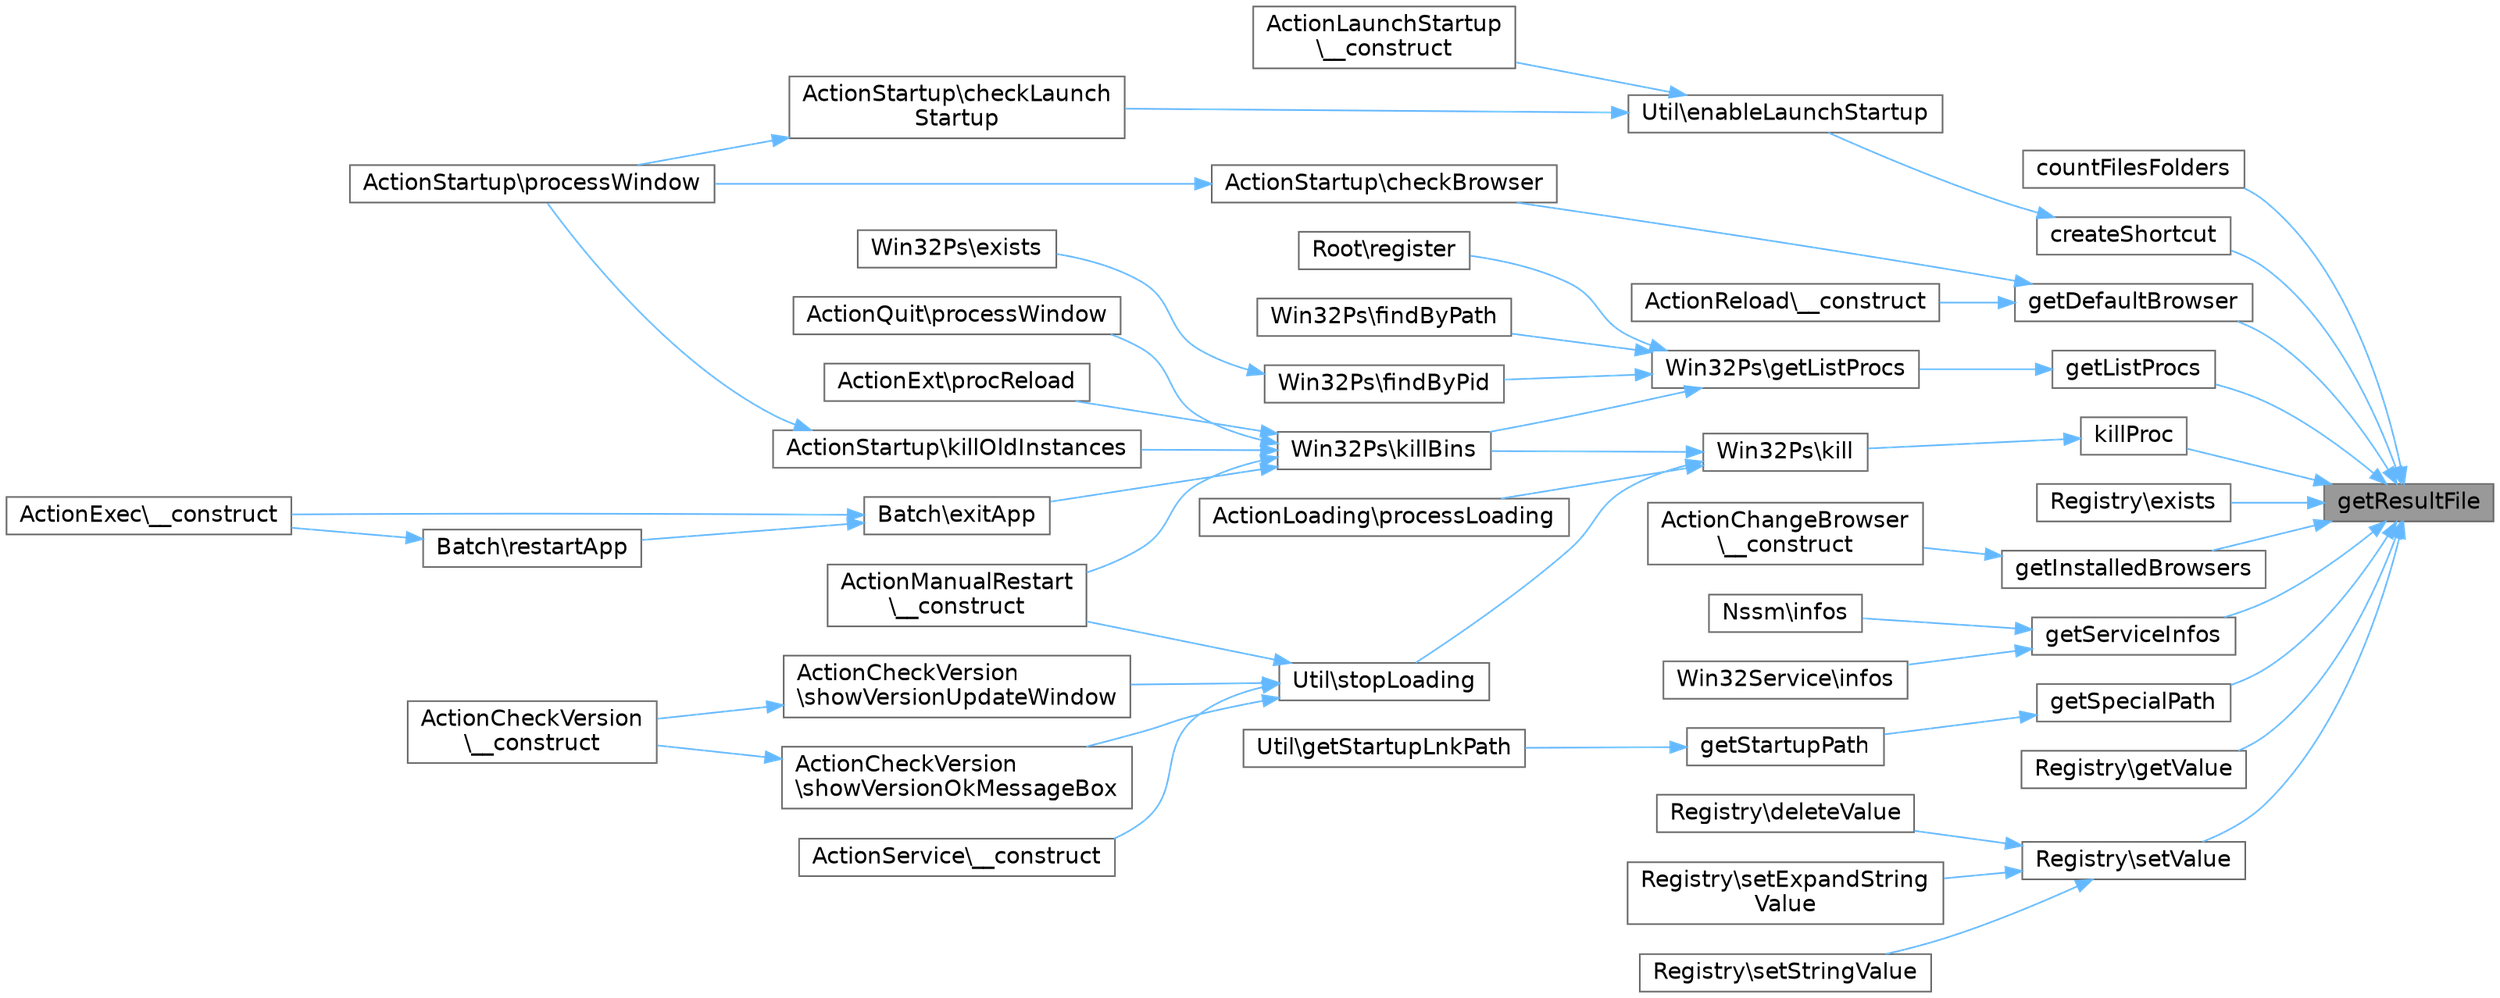 digraph "getResultFile"
{
 // LATEX_PDF_SIZE
  bgcolor="transparent";
  edge [fontname=Helvetica,fontsize=14,labelfontname=Helvetica,labelfontsize=14];
  node [fontname=Helvetica,fontsize=14,shape=box,height=0.2,width=0.4];
  rankdir="RL";
  Node1 [id="Node000001",label="getResultFile",height=0.2,width=0.4,color="gray40", fillcolor="grey60", style="filled", fontcolor="black",tooltip=" "];
  Node1 -> Node2 [id="edge1_Node000001_Node000002",dir="back",color="steelblue1",style="solid",tooltip=" "];
  Node2 [id="Node000002",label="countFilesFolders",height=0.2,width=0.4,color="grey40", fillcolor="white", style="filled",URL="$dd/de9/classVbs.html#a881ab318419acf17f1e26dab1de1a19d",tooltip=" "];
  Node1 -> Node3 [id="edge2_Node000001_Node000003",dir="back",color="steelblue1",style="solid",tooltip=" "];
  Node3 [id="Node000003",label="createShortcut",height=0.2,width=0.4,color="grey40", fillcolor="white", style="filled",URL="$dd/de9/classVbs.html#a486b0eb0eacdd2766e62e969b77b7b9d",tooltip=" "];
  Node3 -> Node4 [id="edge3_Node000003_Node000004",dir="back",color="steelblue1",style="solid",tooltip=" "];
  Node4 [id="Node000004",label="Util\\enableLaunchStartup",height=0.2,width=0.4,color="grey40", fillcolor="white", style="filled",URL="$d6/de4/classUtil.html#ae90194df3cda9bb5b62fe1cc24079532",tooltip=" "];
  Node4 -> Node5 [id="edge4_Node000004_Node000005",dir="back",color="steelblue1",style="solid",tooltip=" "];
  Node5 [id="Node000005",label="ActionLaunchStartup\l\\__construct",height=0.2,width=0.4,color="grey40", fillcolor="white", style="filled",URL="$d7/d5e/classActionLaunchStartup.html#a57b60b4976a2c5d1e40f2d11aa72aa7d",tooltip=" "];
  Node4 -> Node6 [id="edge5_Node000004_Node000006",dir="back",color="steelblue1",style="solid",tooltip=" "];
  Node6 [id="Node000006",label="ActionStartup\\checkLaunch\lStartup",height=0.2,width=0.4,color="grey40", fillcolor="white", style="filled",URL="$d1/db8/classActionStartup.html#a5652a1ec804fed601e8cf549b2de23cc",tooltip=" "];
  Node6 -> Node7 [id="edge6_Node000006_Node000007",dir="back",color="steelblue1",style="solid",tooltip=" "];
  Node7 [id="Node000007",label="ActionStartup\\processWindow",height=0.2,width=0.4,color="grey40", fillcolor="white", style="filled",URL="$d1/db8/classActionStartup.html#adba450ef82fe3ce72172fb9ab22588cb",tooltip=" "];
  Node1 -> Node8 [id="edge7_Node000001_Node000008",dir="back",color="steelblue1",style="solid",tooltip=" "];
  Node8 [id="Node000008",label="Registry\\exists",height=0.2,width=0.4,color="grey40", fillcolor="white", style="filled",URL="$db/d0d/classRegistry.html#ad6ffdf4f654f0b6f71b723d16b3cb849",tooltip=" "];
  Node1 -> Node9 [id="edge8_Node000001_Node000009",dir="back",color="steelblue1",style="solid",tooltip=" "];
  Node9 [id="Node000009",label="getDefaultBrowser",height=0.2,width=0.4,color="grey40", fillcolor="white", style="filled",URL="$dd/de9/classVbs.html#a3cd75e2b339fe9e96ab0bd481a35d612",tooltip=" "];
  Node9 -> Node10 [id="edge9_Node000009_Node000010",dir="back",color="steelblue1",style="solid",tooltip=" "];
  Node10 [id="Node000010",label="ActionReload\\__construct",height=0.2,width=0.4,color="grey40", fillcolor="white", style="filled",URL="$dd/dea/classActionReload.html#a57b60b4976a2c5d1e40f2d11aa72aa7d",tooltip=" "];
  Node9 -> Node11 [id="edge10_Node000009_Node000011",dir="back",color="steelblue1",style="solid",tooltip=" "];
  Node11 [id="Node000011",label="ActionStartup\\checkBrowser",height=0.2,width=0.4,color="grey40", fillcolor="white", style="filled",URL="$d1/db8/classActionStartup.html#a6a5c03370acd06bebff5a21e28ce9faf",tooltip=" "];
  Node11 -> Node7 [id="edge11_Node000011_Node000007",dir="back",color="steelblue1",style="solid",tooltip=" "];
  Node1 -> Node12 [id="edge12_Node000001_Node000012",dir="back",color="steelblue1",style="solid",tooltip=" "];
  Node12 [id="Node000012",label="getInstalledBrowsers",height=0.2,width=0.4,color="grey40", fillcolor="white", style="filled",URL="$dd/de9/classVbs.html#a51101c75bfdf7cdce10de2a1d1fc6ffc",tooltip=" "];
  Node12 -> Node13 [id="edge13_Node000012_Node000013",dir="back",color="steelblue1",style="solid",tooltip=" "];
  Node13 [id="Node000013",label="ActionChangeBrowser\l\\__construct",height=0.2,width=0.4,color="grey40", fillcolor="white", style="filled",URL="$db/d91/classActionChangeBrowser.html#a57b60b4976a2c5d1e40f2d11aa72aa7d",tooltip=" "];
  Node1 -> Node14 [id="edge14_Node000001_Node000014",dir="back",color="steelblue1",style="solid",tooltip=" "];
  Node14 [id="Node000014",label="getListProcs",height=0.2,width=0.4,color="grey40", fillcolor="white", style="filled",URL="$dd/de9/classVbs.html#afaafe73f99805f4c5d9fbeea9a36e5cf",tooltip=" "];
  Node14 -> Node15 [id="edge15_Node000014_Node000015",dir="back",color="steelblue1",style="solid",tooltip=" "];
  Node15 [id="Node000015",label="Win32Ps\\getListProcs",height=0.2,width=0.4,color="grey40", fillcolor="white", style="filled",URL="$dc/ddb/classWin32Ps.html#a9c7b2f4a4f4bae90af72bcbea919306b",tooltip=" "];
  Node15 -> Node16 [id="edge16_Node000015_Node000016",dir="back",color="steelblue1",style="solid",tooltip=" "];
  Node16 [id="Node000016",label="Win32Ps\\findByPath",height=0.2,width=0.4,color="grey40", fillcolor="white", style="filled",URL="$dc/ddb/classWin32Ps.html#a2425cea44fd398bb8b0b7c20e5d0efe3",tooltip=" "];
  Node15 -> Node17 [id="edge17_Node000015_Node000017",dir="back",color="steelblue1",style="solid",tooltip=" "];
  Node17 [id="Node000017",label="Win32Ps\\findByPid",height=0.2,width=0.4,color="grey40", fillcolor="white", style="filled",URL="$dc/ddb/classWin32Ps.html#a137acc75ee12f8a68e03ef0673a02e77",tooltip=" "];
  Node17 -> Node18 [id="edge18_Node000017_Node000018",dir="back",color="steelblue1",style="solid",tooltip=" "];
  Node18 [id="Node000018",label="Win32Ps\\exists",height=0.2,width=0.4,color="grey40", fillcolor="white", style="filled",URL="$dc/ddb/classWin32Ps.html#a6949f34088c4283c41b94dbf25d54ffa",tooltip=" "];
  Node15 -> Node19 [id="edge19_Node000015_Node000019",dir="back",color="steelblue1",style="solid",tooltip=" "];
  Node19 [id="Node000019",label="Win32Ps\\killBins",height=0.2,width=0.4,color="grey40", fillcolor="white", style="filled",URL="$dc/ddb/classWin32Ps.html#aaf3a3d60cfa7edaef259faf15171f1bb",tooltip=" "];
  Node19 -> Node20 [id="edge20_Node000019_Node000020",dir="back",color="steelblue1",style="solid",tooltip=" "];
  Node20 [id="Node000020",label="ActionManualRestart\l\\__construct",height=0.2,width=0.4,color="grey40", fillcolor="white", style="filled",URL="$d0/d9f/classActionManualRestart.html#a57b60b4976a2c5d1e40f2d11aa72aa7d",tooltip=" "];
  Node19 -> Node21 [id="edge21_Node000019_Node000021",dir="back",color="steelblue1",style="solid",tooltip=" "];
  Node21 [id="Node000021",label="Batch\\exitApp",height=0.2,width=0.4,color="grey40", fillcolor="white", style="filled",URL="$da/dbb/classBatch.html#aca27f962f806f8bce07383b0b0b60a39",tooltip=" "];
  Node21 -> Node22 [id="edge22_Node000021_Node000022",dir="back",color="steelblue1",style="solid",tooltip=" "];
  Node22 [id="Node000022",label="ActionExec\\__construct",height=0.2,width=0.4,color="grey40", fillcolor="white", style="filled",URL="$db/d8f/classActionExec.html#a57b60b4976a2c5d1e40f2d11aa72aa7d",tooltip=" "];
  Node21 -> Node23 [id="edge23_Node000021_Node000023",dir="back",color="steelblue1",style="solid",tooltip=" "];
  Node23 [id="Node000023",label="Batch\\restartApp",height=0.2,width=0.4,color="grey40", fillcolor="white", style="filled",URL="$da/dbb/classBatch.html#aec4e90053a1b80c468077e8f76544b8f",tooltip=" "];
  Node23 -> Node22 [id="edge24_Node000023_Node000022",dir="back",color="steelblue1",style="solid",tooltip=" "];
  Node19 -> Node24 [id="edge25_Node000019_Node000024",dir="back",color="steelblue1",style="solid",tooltip=" "];
  Node24 [id="Node000024",label="ActionStartup\\killOldInstances",height=0.2,width=0.4,color="grey40", fillcolor="white", style="filled",URL="$d1/db8/classActionStartup.html#a1d3e96408243de0ee233f01ddde67042",tooltip=" "];
  Node24 -> Node7 [id="edge26_Node000024_Node000007",dir="back",color="steelblue1",style="solid",tooltip=" "];
  Node19 -> Node25 [id="edge27_Node000019_Node000025",dir="back",color="steelblue1",style="solid",tooltip=" "];
  Node25 [id="Node000025",label="ActionQuit\\processWindow",height=0.2,width=0.4,color="grey40", fillcolor="white", style="filled",URL="$de/d86/classActionQuit.html#adba450ef82fe3ce72172fb9ab22588cb",tooltip=" "];
  Node19 -> Node26 [id="edge28_Node000019_Node000026",dir="back",color="steelblue1",style="solid",tooltip=" "];
  Node26 [id="Node000026",label="ActionExt\\procReload",height=0.2,width=0.4,color="grey40", fillcolor="white", style="filled",URL="$d1/d42/classActionExt.html#af4d587deb551a8192a7095cf9651f455",tooltip=" "];
  Node15 -> Node27 [id="edge29_Node000015_Node000027",dir="back",color="steelblue1",style="solid",tooltip=" "];
  Node27 [id="Node000027",label="Root\\register",height=0.2,width=0.4,color="grey40", fillcolor="white", style="filled",URL="$d8/d73/classRoot.html#acc294a6cc8e69743746820e3d15e3f78",tooltip=" "];
  Node1 -> Node28 [id="edge30_Node000001_Node000028",dir="back",color="steelblue1",style="solid",tooltip=" "];
  Node28 [id="Node000028",label="getServiceInfos",height=0.2,width=0.4,color="grey40", fillcolor="white", style="filled",URL="$dd/de9/classVbs.html#a37812a8038eddfce6bb5a756af87935a",tooltip=" "];
  Node28 -> Node29 [id="edge31_Node000028_Node000029",dir="back",color="steelblue1",style="solid",tooltip=" "];
  Node29 [id="Node000029",label="Nssm\\infos",height=0.2,width=0.4,color="grey40", fillcolor="white", style="filled",URL="$d3/d93/classNssm.html#aab614a27600f9ffa5e97f1d0ee30f490",tooltip=" "];
  Node28 -> Node30 [id="edge32_Node000028_Node000030",dir="back",color="steelblue1",style="solid",tooltip=" "];
  Node30 [id="Node000030",label="Win32Service\\infos",height=0.2,width=0.4,color="grey40", fillcolor="white", style="filled",URL="$df/d28/classWin32Service.html#aab614a27600f9ffa5e97f1d0ee30f490",tooltip=" "];
  Node1 -> Node31 [id="edge33_Node000001_Node000031",dir="back",color="steelblue1",style="solid",tooltip=" "];
  Node31 [id="Node000031",label="getSpecialPath",height=0.2,width=0.4,color="grey40", fillcolor="white", style="filled",URL="$dd/de9/classVbs.html#a53925cff6048273f90461d3bc6aa4ac5",tooltip=" "];
  Node31 -> Node32 [id="edge34_Node000031_Node000032",dir="back",color="steelblue1",style="solid",tooltip=" "];
  Node32 [id="Node000032",label="getStartupPath",height=0.2,width=0.4,color="grey40", fillcolor="white", style="filled",URL="$dd/de9/classVbs.html#afa896a018142f4d91a29b1cf67dbf51d",tooltip=" "];
  Node32 -> Node33 [id="edge35_Node000032_Node000033",dir="back",color="steelblue1",style="solid",tooltip=" "];
  Node33 [id="Node000033",label="Util\\getStartupLnkPath",height=0.2,width=0.4,color="grey40", fillcolor="white", style="filled",URL="$d6/de4/classUtil.html#aea5fb7adc9a5e5878027175c8d4b9e06",tooltip=" "];
  Node1 -> Node34 [id="edge36_Node000001_Node000034",dir="back",color="steelblue1",style="solid",tooltip=" "];
  Node34 [id="Node000034",label="Registry\\getValue",height=0.2,width=0.4,color="grey40", fillcolor="white", style="filled",URL="$db/d0d/classRegistry.html#a6727064af8bfb122c2111a70790bf5ff",tooltip=" "];
  Node1 -> Node35 [id="edge37_Node000001_Node000035",dir="back",color="steelblue1",style="solid",tooltip=" "];
  Node35 [id="Node000035",label="killProc",height=0.2,width=0.4,color="grey40", fillcolor="white", style="filled",URL="$dd/de9/classVbs.html#aebc14ecd472e0982e772d53f02ffe220",tooltip=" "];
  Node35 -> Node36 [id="edge38_Node000035_Node000036",dir="back",color="steelblue1",style="solid",tooltip=" "];
  Node36 [id="Node000036",label="Win32Ps\\kill",height=0.2,width=0.4,color="grey40", fillcolor="white", style="filled",URL="$dc/ddb/classWin32Ps.html#ab3a27d691d2bbc2cd2c442d325d468d1",tooltip=" "];
  Node36 -> Node19 [id="edge39_Node000036_Node000019",dir="back",color="steelblue1",style="solid",tooltip=" "];
  Node36 -> Node37 [id="edge40_Node000036_Node000037",dir="back",color="steelblue1",style="solid",tooltip=" "];
  Node37 [id="Node000037",label="ActionLoading\\processLoading",height=0.2,width=0.4,color="grey40", fillcolor="white", style="filled",URL="$df/d6b/classActionLoading.html#afddde39c525d7fe5984d5d57e3b7fd70",tooltip=" "];
  Node36 -> Node38 [id="edge41_Node000036_Node000038",dir="back",color="steelblue1",style="solid",tooltip=" "];
  Node38 [id="Node000038",label="Util\\stopLoading",height=0.2,width=0.4,color="grey40", fillcolor="white", style="filled",URL="$d6/de4/classUtil.html#abe4123ae7ba5319d706045cebcc8defa",tooltip=" "];
  Node38 -> Node20 [id="edge42_Node000038_Node000020",dir="back",color="steelblue1",style="solid",tooltip=" "];
  Node38 -> Node39 [id="edge43_Node000038_Node000039",dir="back",color="steelblue1",style="solid",tooltip=" "];
  Node39 [id="Node000039",label="ActionService\\__construct",height=0.2,width=0.4,color="grey40", fillcolor="white", style="filled",URL="$d7/d0e/classActionService.html#a57b60b4976a2c5d1e40f2d11aa72aa7d",tooltip=" "];
  Node38 -> Node40 [id="edge44_Node000038_Node000040",dir="back",color="steelblue1",style="solid",tooltip=" "];
  Node40 [id="Node000040",label="ActionCheckVersion\l\\showVersionOkMessageBox",height=0.2,width=0.4,color="grey40", fillcolor="white", style="filled",URL="$da/d27/classActionCheckVersion.html#ad7ea0bf28191b98a8f59ec89419dd372",tooltip=" "];
  Node40 -> Node41 [id="edge45_Node000040_Node000041",dir="back",color="steelblue1",style="solid",tooltip=" "];
  Node41 [id="Node000041",label="ActionCheckVersion\l\\__construct",height=0.2,width=0.4,color="grey40", fillcolor="white", style="filled",URL="$da/d27/classActionCheckVersion.html#a57b60b4976a2c5d1e40f2d11aa72aa7d",tooltip=" "];
  Node38 -> Node42 [id="edge46_Node000038_Node000042",dir="back",color="steelblue1",style="solid",tooltip=" "];
  Node42 [id="Node000042",label="ActionCheckVersion\l\\showVersionUpdateWindow",height=0.2,width=0.4,color="grey40", fillcolor="white", style="filled",URL="$da/d27/classActionCheckVersion.html#ad42191176b9446fdba6a0f728ed02ef3",tooltip=" "];
  Node42 -> Node41 [id="edge47_Node000042_Node000041",dir="back",color="steelblue1",style="solid",tooltip=" "];
  Node1 -> Node43 [id="edge48_Node000001_Node000043",dir="back",color="steelblue1",style="solid",tooltip=" "];
  Node43 [id="Node000043",label="Registry\\setValue",height=0.2,width=0.4,color="grey40", fillcolor="white", style="filled",URL="$db/d0d/classRegistry.html#a9050261e000314acbf283becdf1a610b",tooltip=" "];
  Node43 -> Node44 [id="edge49_Node000043_Node000044",dir="back",color="steelblue1",style="solid",tooltip=" "];
  Node44 [id="Node000044",label="Registry\\deleteValue",height=0.2,width=0.4,color="grey40", fillcolor="white", style="filled",URL="$db/d0d/classRegistry.html#aee538409bda7bbca009cdb11a81a5226",tooltip=" "];
  Node43 -> Node45 [id="edge50_Node000043_Node000045",dir="back",color="steelblue1",style="solid",tooltip=" "];
  Node45 [id="Node000045",label="Registry\\setExpandString\lValue",height=0.2,width=0.4,color="grey40", fillcolor="white", style="filled",URL="$db/d0d/classRegistry.html#a15980e040d8647f19763e6f68aee07ab",tooltip=" "];
  Node43 -> Node46 [id="edge51_Node000043_Node000046",dir="back",color="steelblue1",style="solid",tooltip=" "];
  Node46 [id="Node000046",label="Registry\\setStringValue",height=0.2,width=0.4,color="grey40", fillcolor="white", style="filled",URL="$db/d0d/classRegistry.html#a90cd9aba35744bcb030db9b77d263d9b",tooltip=" "];
}
